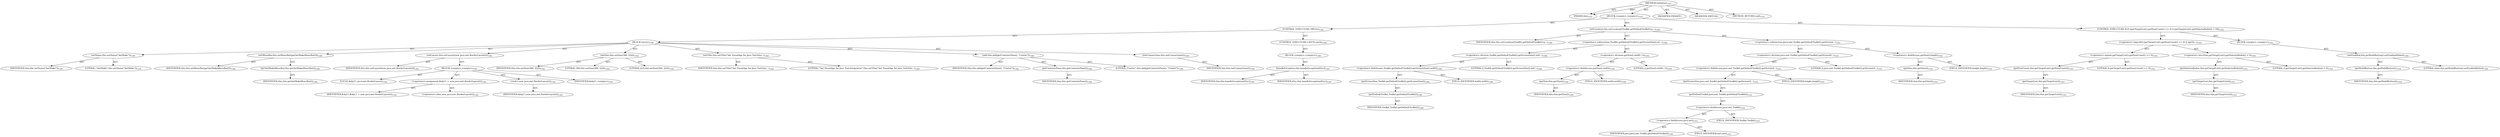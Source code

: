 digraph "initialize" {  
"111669149766" [label = <(METHOD,initialize)<SUB>1337</SUB>> ]
"115964117051" [label = <(PARAM,this)<SUB>1337</SUB>> ]
"25769804023" [label = <(BLOCK,&lt;empty&gt;,&lt;empty&gt;)<SUB>1337</SUB>> ]
"47244640422" [label = <(CONTROL_STRUCTURE,TRY,try)<SUB>1338</SUB>> ]
"25769804024" [label = <(BLOCK,try,try)<SUB>1338</SUB>> ]
"30064772595" [label = <(setName,this.setName(&quot;AntMake&quot;))<SUB>1339</SUB>> ]
"68719476957" [label = <(IDENTIFIER,this,this.setName(&quot;AntMake&quot;))<SUB>1339</SUB>> ]
"90194313553" [label = <(LITERAL,&quot;AntMake&quot;,this.setName(&quot;AntMake&quot;))<SUB>1339</SUB>> ]
"30064772596" [label = <(setMenuBar,this.setMenuBar(getAntMakeMenuBar()))<SUB>1340</SUB>> ]
"68719476959" [label = <(IDENTIFIER,this,this.setMenuBar(getAntMakeMenuBar()))<SUB>1340</SUB>> ]
"30064772597" [label = <(getAntMakeMenuBar,this.getAntMakeMenuBar())<SUB>1340</SUB>> ]
"68719476958" [label = <(IDENTIFIER,this,this.getAntMakeMenuBar())<SUB>1340</SUB>> ]
"30064772598" [label = <(setLayout,this.setLayout(new java.awt.BorderLayout()))<SUB>1341</SUB>> ]
"68719476960" [label = <(IDENTIFIER,this,this.setLayout(new java.awt.BorderLayout()))<SUB>1341</SUB>> ]
"25769804025" [label = <(BLOCK,&lt;empty&gt;,&lt;empty&gt;)<SUB>1341</SUB>> ]
"94489280542" [label = <(LOCAL,$obj11: java.awt.BorderLayout)<SUB>1341</SUB>> ]
"30064772599" [label = <(&lt;operator&gt;.assignment,$obj11 = new java.awt.BorderLayout())<SUB>1341</SUB>> ]
"68719477652" [label = <(IDENTIFIER,$obj11,$obj11 = new java.awt.BorderLayout())<SUB>1341</SUB>> ]
"30064772600" [label = <(&lt;operator&gt;.alloc,new java.awt.BorderLayout())<SUB>1341</SUB>> ]
"30064772601" [label = <(&lt;init&gt;,new java.awt.BorderLayout())<SUB>1341</SUB>> ]
"68719477653" [label = <(IDENTIFIER,$obj11,new java.awt.BorderLayout())<SUB>1341</SUB>> ]
"68719477654" [label = <(IDENTIFIER,$obj11,&lt;empty&gt;)<SUB>1341</SUB>> ]
"30064772602" [label = <(setSize,this.setSize(389, 222))<SUB>1342</SUB>> ]
"68719476961" [label = <(IDENTIFIER,this,this.setSize(389, 222))<SUB>1342</SUB>> ]
"90194313554" [label = <(LITERAL,389,this.setSize(389, 222))<SUB>1342</SUB>> ]
"90194313555" [label = <(LITERAL,222,this.setSize(389, 222))<SUB>1342</SUB>> ]
"30064772603" [label = <(setTitle,this.setTitle(&quot;Ant VisualAge for Java Tool-Inte...)<SUB>1343</SUB>> ]
"68719476962" [label = <(IDENTIFIER,this,this.setTitle(&quot;Ant VisualAge for Java Tool-Inte...)<SUB>1343</SUB>> ]
"90194313556" [label = <(LITERAL,&quot;Ant VisualAge for Java Tool-Integration&quot;,this.setTitle(&quot;Ant VisualAge for Java Tool-Inte...)<SUB>1343</SUB>> ]
"30064772604" [label = <(add,this.add(getContentsPane(), &quot;Center&quot;))<SUB>1344</SUB>> ]
"68719476964" [label = <(IDENTIFIER,this,this.add(getContentsPane(), &quot;Center&quot;))<SUB>1344</SUB>> ]
"30064772605" [label = <(getContentsPane,this.getContentsPane())<SUB>1344</SUB>> ]
"68719476963" [label = <(IDENTIFIER,this,this.getContentsPane())<SUB>1344</SUB>> ]
"90194313557" [label = <(LITERAL,&quot;Center&quot;,this.add(getContentsPane(), &quot;Center&quot;))<SUB>1344</SUB>> ]
"30064772606" [label = <(initConnections,this.initConnections())<SUB>1345</SUB>> ]
"68719476965" [label = <(IDENTIFIER,this,this.initConnections())<SUB>1345</SUB>> ]
"47244640423" [label = <(CONTROL_STRUCTURE,CATCH,catch)<SUB>1346</SUB>> ]
"25769804026" [label = <(BLOCK,&lt;empty&gt;,&lt;empty&gt;)<SUB>1346</SUB>> ]
"30064772607" [label = <(handleException,this.handleException(iExc))<SUB>1347</SUB>> ]
"68719476966" [label = <(IDENTIFIER,this,this.handleException(iExc))<SUB>1347</SUB>> ]
"68719477655" [label = <(IDENTIFIER,iExc,this.handleException(iExc))<SUB>1347</SUB>> ]
"30064772608" [label = <(setLocation,this.setLocation((Toolkit.getDefaultToolkit().g...)<SUB>1349</SUB>> ]
"68719476969" [label = <(IDENTIFIER,this,this.setLocation((Toolkit.getDefaultToolkit().g...)<SUB>1349</SUB>> ]
"30064772609" [label = <(&lt;operator&gt;.subtraction,(Toolkit.getDefaultToolkit().getScreenSize().wi...)<SUB>1349</SUB>> ]
"30064772610" [label = <(&lt;operator&gt;.division,Toolkit.getDefaultToolkit().getScreenSize().wid...)<SUB>1349</SUB>> ]
"30064772611" [label = <(&lt;operator&gt;.fieldAccess,Toolkit.getDefaultToolkit().getScreenSize().width)<SUB>1349</SUB>> ]
"30064772612" [label = <(getScreenSize,Toolkit.getDefaultToolkit().getScreenSize())<SUB>1349</SUB>> ]
"30064772613" [label = <(getDefaultToolkit,Toolkit.getDefaultToolkit())<SUB>1349</SUB>> ]
"68719477656" [label = <(IDENTIFIER,Toolkit,Toolkit.getDefaultToolkit())<SUB>1349</SUB>> ]
"55834575403" [label = <(FIELD_IDENTIFIER,width,width)<SUB>1349</SUB>> ]
"90194313558" [label = <(LITERAL,2,Toolkit.getDefaultToolkit().getScreenSize().wid...)<SUB>1349</SUB>> ]
"30064772614" [label = <(&lt;operator&gt;.division,getSize().width / 2)<SUB>1350</SUB>> ]
"30064772615" [label = <(&lt;operator&gt;.fieldAccess,getSize().width)<SUB>1350</SUB>> ]
"30064772616" [label = <(getSize,this.getSize())<SUB>1350</SUB>> ]
"68719476967" [label = <(IDENTIFIER,this,this.getSize())<SUB>1350</SUB>> ]
"55834575404" [label = <(FIELD_IDENTIFIER,width,width)<SUB>1350</SUB>> ]
"90194313559" [label = <(LITERAL,2,getSize().width / 2)<SUB>1350</SUB>> ]
"30064772617" [label = <(&lt;operator&gt;.subtraction,(java.awt.Toolkit.getDefaultToolkit().getScreen...)<SUB>1351</SUB>> ]
"30064772618" [label = <(&lt;operator&gt;.division,java.awt.Toolkit.getDefaultToolkit().getScreenS...)<SUB>1351</SUB>> ]
"30064772619" [label = <(&lt;operator&gt;.fieldAccess,java.awt.Toolkit.getDefaultToolkit().getScreenS...)<SUB>1351</SUB>> ]
"30064772620" [label = <(getScreenSize,java.awt.Toolkit.getDefaultToolkit().getScreenS...)<SUB>1351</SUB>> ]
"30064772621" [label = <(getDefaultToolkit,java.awt.Toolkit.getDefaultToolkit())<SUB>1351</SUB>> ]
"30064772622" [label = <(&lt;operator&gt;.fieldAccess,java.awt.Toolkit)<SUB>1351</SUB>> ]
"30064772623" [label = <(&lt;operator&gt;.fieldAccess,java.awt)<SUB>1351</SUB>> ]
"68719477657" [label = <(IDENTIFIER,java,java.awt.Toolkit.getDefaultToolkit())<SUB>1351</SUB>> ]
"55834575405" [label = <(FIELD_IDENTIFIER,awt,awt)<SUB>1351</SUB>> ]
"55834575406" [label = <(FIELD_IDENTIFIER,Toolkit,Toolkit)<SUB>1351</SUB>> ]
"55834575407" [label = <(FIELD_IDENTIFIER,height,height)<SUB>1351</SUB>> ]
"90194313560" [label = <(LITERAL,2,java.awt.Toolkit.getDefaultToolkit().getScreenS...)<SUB>1351</SUB>> ]
"30064772624" [label = <(&lt;operator&gt;.fieldAccess,getSize().height)<SUB>1352</SUB>> ]
"30064772625" [label = <(getSize,this.getSize())<SUB>1352</SUB>> ]
"68719476968" [label = <(IDENTIFIER,this,this.getSize())<SUB>1352</SUB>> ]
"55834575408" [label = <(FIELD_IDENTIFIER,height,height)<SUB>1352</SUB>> ]
"47244640424" [label = <(CONTROL_STRUCTURE,IF,if ((getTargetList().getItemCount() == 0) || (getTargetList().getSelectedIndex() &lt; 0)))<SUB>1353</SUB>> ]
"30064772626" [label = <(&lt;operator&gt;.logicalOr,(getTargetList().getItemCount() == 0) || (getTa...)<SUB>1353</SUB>> ]
"30064772627" [label = <(&lt;operator&gt;.equals,getTargetList().getItemCount() == 0)<SUB>1353</SUB>> ]
"30064772628" [label = <(getItemCount,this.getTargetList().getItemCount())<SUB>1353</SUB>> ]
"30064772629" [label = <(getTargetList,this.getTargetList())<SUB>1353</SUB>> ]
"68719476970" [label = <(IDENTIFIER,this,this.getTargetList())<SUB>1353</SUB>> ]
"90194313561" [label = <(LITERAL,0,getTargetList().getItemCount() == 0)<SUB>1353</SUB>> ]
"30064772630" [label = <(&lt;operator&gt;.lessThan,getTargetList().getSelectedIndex() &lt; 0)<SUB>1353</SUB>> ]
"30064772631" [label = <(getSelectedIndex,this.getTargetList().getSelectedIndex())<SUB>1353</SUB>> ]
"30064772632" [label = <(getTargetList,this.getTargetList())<SUB>1353</SUB>> ]
"68719476971" [label = <(IDENTIFIER,this,this.getTargetList())<SUB>1353</SUB>> ]
"90194313562" [label = <(LITERAL,0,getTargetList().getSelectedIndex() &lt; 0)<SUB>1353</SUB>> ]
"25769804027" [label = <(BLOCK,&lt;empty&gt;,&lt;empty&gt;)<SUB>1353</SUB>> ]
"30064772633" [label = <(setEnabled,this.getBuildButton().setEnabled(false))<SUB>1354</SUB>> ]
"30064772634" [label = <(getBuildButton,this.getBuildButton())<SUB>1354</SUB>> ]
"68719476972" [label = <(IDENTIFIER,this,this.getBuildButton())<SUB>1354</SUB>> ]
"90194313563" [label = <(LITERAL,false,this.getBuildButton().setEnabled(false))<SUB>1354</SUB>> ]
"133143986362" [label = <(MODIFIER,PRIVATE)> ]
"133143986363" [label = <(MODIFIER,VIRTUAL)> ]
"128849018950" [label = <(METHOD_RETURN,void)<SUB>1337</SUB>> ]
  "111669149766" -> "115964117051"  [ label = "AST: "] 
  "111669149766" -> "25769804023"  [ label = "AST: "] 
  "111669149766" -> "133143986362"  [ label = "AST: "] 
  "111669149766" -> "133143986363"  [ label = "AST: "] 
  "111669149766" -> "128849018950"  [ label = "AST: "] 
  "25769804023" -> "47244640422"  [ label = "AST: "] 
  "25769804023" -> "30064772608"  [ label = "AST: "] 
  "25769804023" -> "47244640424"  [ label = "AST: "] 
  "47244640422" -> "25769804024"  [ label = "AST: "] 
  "47244640422" -> "47244640423"  [ label = "AST: "] 
  "25769804024" -> "30064772595"  [ label = "AST: "] 
  "25769804024" -> "30064772596"  [ label = "AST: "] 
  "25769804024" -> "30064772598"  [ label = "AST: "] 
  "25769804024" -> "30064772602"  [ label = "AST: "] 
  "25769804024" -> "30064772603"  [ label = "AST: "] 
  "25769804024" -> "30064772604"  [ label = "AST: "] 
  "25769804024" -> "30064772606"  [ label = "AST: "] 
  "30064772595" -> "68719476957"  [ label = "AST: "] 
  "30064772595" -> "90194313553"  [ label = "AST: "] 
  "30064772596" -> "68719476959"  [ label = "AST: "] 
  "30064772596" -> "30064772597"  [ label = "AST: "] 
  "30064772597" -> "68719476958"  [ label = "AST: "] 
  "30064772598" -> "68719476960"  [ label = "AST: "] 
  "30064772598" -> "25769804025"  [ label = "AST: "] 
  "25769804025" -> "94489280542"  [ label = "AST: "] 
  "25769804025" -> "30064772599"  [ label = "AST: "] 
  "25769804025" -> "30064772601"  [ label = "AST: "] 
  "25769804025" -> "68719477654"  [ label = "AST: "] 
  "30064772599" -> "68719477652"  [ label = "AST: "] 
  "30064772599" -> "30064772600"  [ label = "AST: "] 
  "30064772601" -> "68719477653"  [ label = "AST: "] 
  "30064772602" -> "68719476961"  [ label = "AST: "] 
  "30064772602" -> "90194313554"  [ label = "AST: "] 
  "30064772602" -> "90194313555"  [ label = "AST: "] 
  "30064772603" -> "68719476962"  [ label = "AST: "] 
  "30064772603" -> "90194313556"  [ label = "AST: "] 
  "30064772604" -> "68719476964"  [ label = "AST: "] 
  "30064772604" -> "30064772605"  [ label = "AST: "] 
  "30064772604" -> "90194313557"  [ label = "AST: "] 
  "30064772605" -> "68719476963"  [ label = "AST: "] 
  "30064772606" -> "68719476965"  [ label = "AST: "] 
  "47244640423" -> "25769804026"  [ label = "AST: "] 
  "25769804026" -> "30064772607"  [ label = "AST: "] 
  "30064772607" -> "68719476966"  [ label = "AST: "] 
  "30064772607" -> "68719477655"  [ label = "AST: "] 
  "30064772608" -> "68719476969"  [ label = "AST: "] 
  "30064772608" -> "30064772609"  [ label = "AST: "] 
  "30064772608" -> "30064772617"  [ label = "AST: "] 
  "30064772609" -> "30064772610"  [ label = "AST: "] 
  "30064772609" -> "30064772614"  [ label = "AST: "] 
  "30064772610" -> "30064772611"  [ label = "AST: "] 
  "30064772610" -> "90194313558"  [ label = "AST: "] 
  "30064772611" -> "30064772612"  [ label = "AST: "] 
  "30064772611" -> "55834575403"  [ label = "AST: "] 
  "30064772612" -> "30064772613"  [ label = "AST: "] 
  "30064772613" -> "68719477656"  [ label = "AST: "] 
  "30064772614" -> "30064772615"  [ label = "AST: "] 
  "30064772614" -> "90194313559"  [ label = "AST: "] 
  "30064772615" -> "30064772616"  [ label = "AST: "] 
  "30064772615" -> "55834575404"  [ label = "AST: "] 
  "30064772616" -> "68719476967"  [ label = "AST: "] 
  "30064772617" -> "30064772618"  [ label = "AST: "] 
  "30064772617" -> "30064772624"  [ label = "AST: "] 
  "30064772618" -> "30064772619"  [ label = "AST: "] 
  "30064772618" -> "90194313560"  [ label = "AST: "] 
  "30064772619" -> "30064772620"  [ label = "AST: "] 
  "30064772619" -> "55834575407"  [ label = "AST: "] 
  "30064772620" -> "30064772621"  [ label = "AST: "] 
  "30064772621" -> "30064772622"  [ label = "AST: "] 
  "30064772622" -> "30064772623"  [ label = "AST: "] 
  "30064772622" -> "55834575406"  [ label = "AST: "] 
  "30064772623" -> "68719477657"  [ label = "AST: "] 
  "30064772623" -> "55834575405"  [ label = "AST: "] 
  "30064772624" -> "30064772625"  [ label = "AST: "] 
  "30064772624" -> "55834575408"  [ label = "AST: "] 
  "30064772625" -> "68719476968"  [ label = "AST: "] 
  "47244640424" -> "30064772626"  [ label = "AST: "] 
  "47244640424" -> "25769804027"  [ label = "AST: "] 
  "30064772626" -> "30064772627"  [ label = "AST: "] 
  "30064772626" -> "30064772630"  [ label = "AST: "] 
  "30064772627" -> "30064772628"  [ label = "AST: "] 
  "30064772627" -> "90194313561"  [ label = "AST: "] 
  "30064772628" -> "30064772629"  [ label = "AST: "] 
  "30064772629" -> "68719476970"  [ label = "AST: "] 
  "30064772630" -> "30064772631"  [ label = "AST: "] 
  "30064772630" -> "90194313562"  [ label = "AST: "] 
  "30064772631" -> "30064772632"  [ label = "AST: "] 
  "30064772632" -> "68719476971"  [ label = "AST: "] 
  "25769804027" -> "30064772633"  [ label = "AST: "] 
  "30064772633" -> "30064772634"  [ label = "AST: "] 
  "30064772633" -> "90194313563"  [ label = "AST: "] 
  "30064772634" -> "68719476972"  [ label = "AST: "] 
  "111669149766" -> "115964117051"  [ label = "DDG: "] 
}
